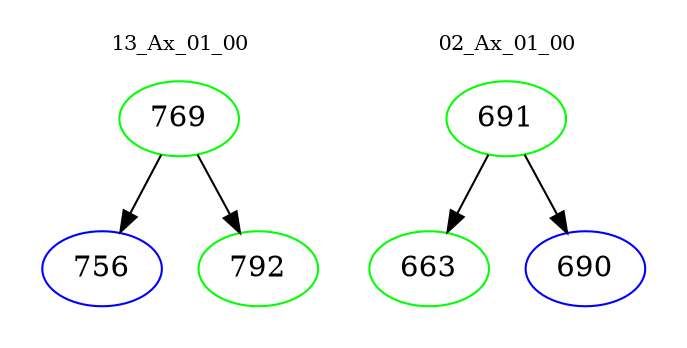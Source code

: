 digraph{
subgraph cluster_0 {
color = white
label = "13_Ax_01_00";
fontsize=10;
T0_769 [label="769", color="green"]
T0_769 -> T0_756 [color="black"]
T0_756 [label="756", color="blue"]
T0_769 -> T0_792 [color="black"]
T0_792 [label="792", color="green"]
}
subgraph cluster_1 {
color = white
label = "02_Ax_01_00";
fontsize=10;
T1_691 [label="691", color="green"]
T1_691 -> T1_663 [color="black"]
T1_663 [label="663", color="green"]
T1_691 -> T1_690 [color="black"]
T1_690 [label="690", color="blue"]
}
}
